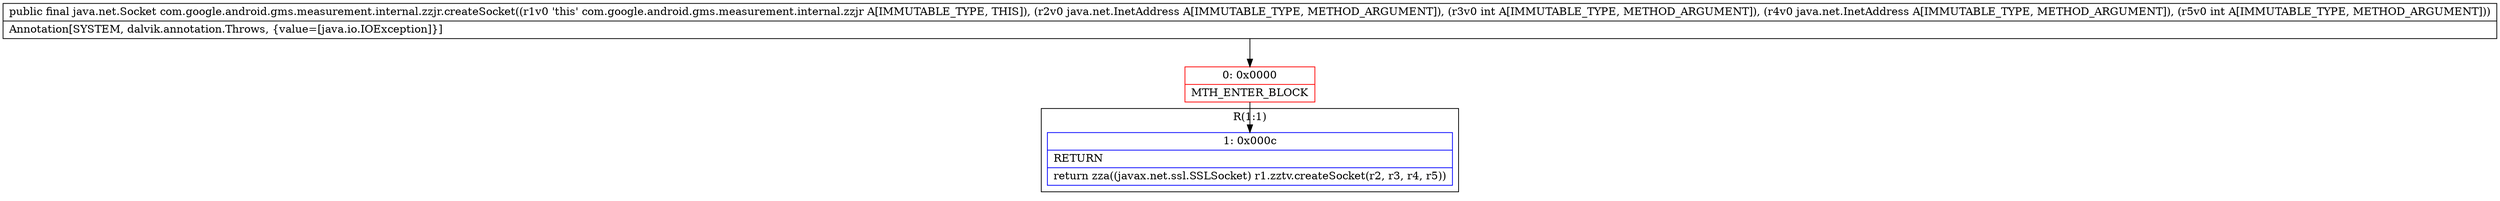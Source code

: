 digraph "CFG forcom.google.android.gms.measurement.internal.zzjr.createSocket(Ljava\/net\/InetAddress;ILjava\/net\/InetAddress;I)Ljava\/net\/Socket;" {
subgraph cluster_Region_1791206404 {
label = "R(1:1)";
node [shape=record,color=blue];
Node_1 [shape=record,label="{1\:\ 0x000c|RETURN\l|return zza((javax.net.ssl.SSLSocket) r1.zztv.createSocket(r2, r3, r4, r5))\l}"];
}
Node_0 [shape=record,color=red,label="{0\:\ 0x0000|MTH_ENTER_BLOCK\l}"];
MethodNode[shape=record,label="{public final java.net.Socket com.google.android.gms.measurement.internal.zzjr.createSocket((r1v0 'this' com.google.android.gms.measurement.internal.zzjr A[IMMUTABLE_TYPE, THIS]), (r2v0 java.net.InetAddress A[IMMUTABLE_TYPE, METHOD_ARGUMENT]), (r3v0 int A[IMMUTABLE_TYPE, METHOD_ARGUMENT]), (r4v0 java.net.InetAddress A[IMMUTABLE_TYPE, METHOD_ARGUMENT]), (r5v0 int A[IMMUTABLE_TYPE, METHOD_ARGUMENT]))  | Annotation[SYSTEM, dalvik.annotation.Throws, \{value=[java.io.IOException]\}]\l}"];
MethodNode -> Node_0;
Node_0 -> Node_1;
}

